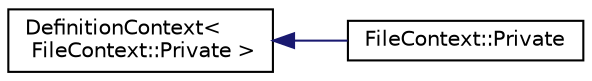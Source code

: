 digraph "Graphical Class Hierarchy"
{
 // INTERACTIVE_SVG=YES
  edge [fontname="Helvetica",fontsize="10",labelfontname="Helvetica",labelfontsize="10"];
  node [fontname="Helvetica",fontsize="10",shape=record];
  rankdir="LR";
  Node0 [label="DefinitionContext\<\l FileContext::Private \>",height=0.2,width=0.4,color="black", fillcolor="white", style="filled",URL="$d6/d49/class_definition_context.html"];
  Node0 -> Node1 [dir="back",color="midnightblue",fontsize="10",style="solid",fontname="Helvetica"];
  Node1 [label="FileContext::Private",height=0.2,width=0.4,color="black", fillcolor="white", style="filled",URL="$d4/d72/class_file_context_1_1_private.html"];
}
